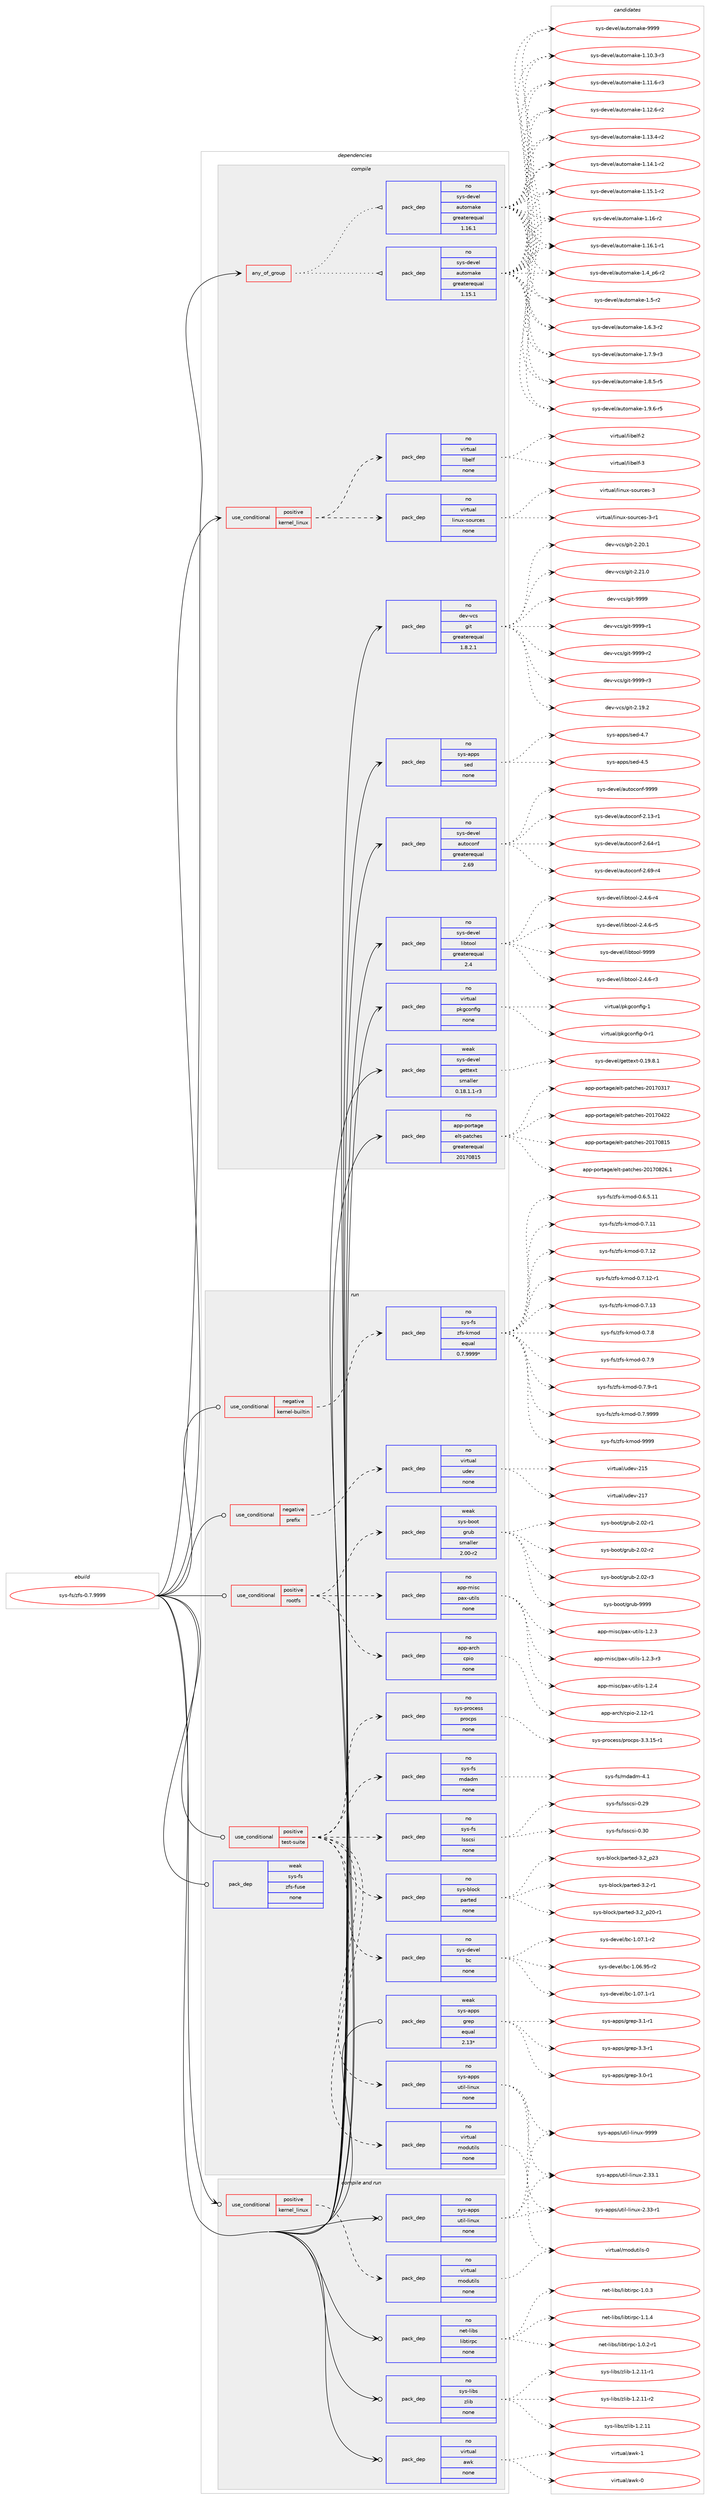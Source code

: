 digraph prolog {

# *************
# Graph options
# *************

newrank=true;
concentrate=true;
compound=true;
graph [rankdir=LR,fontname=Helvetica,fontsize=10,ranksep=1.5];#, ranksep=2.5, nodesep=0.2];
edge  [arrowhead=vee];
node  [fontname=Helvetica,fontsize=10];

# **********
# The ebuild
# **********

subgraph cluster_leftcol {
color=gray;
rank=same;
label=<<i>ebuild</i>>;
id [label="sys-fs/zfs-0.7.9999", color=red, width=4, href="../sys-fs/zfs-0.7.9999.svg"];
}

# ****************
# The dependencies
# ****************

subgraph cluster_midcol {
color=gray;
label=<<i>dependencies</i>>;
subgraph cluster_compile {
fillcolor="#eeeeee";
style=filled;
label=<<i>compile</i>>;
subgraph any27550 {
dependency1733739 [label=<<TABLE BORDER="0" CELLBORDER="1" CELLSPACING="0" CELLPADDING="4"><TR><TD CELLPADDING="10">any_of_group</TD></TR></TABLE>>, shape=none, color=red];subgraph pack1244291 {
dependency1733740 [label=<<TABLE BORDER="0" CELLBORDER="1" CELLSPACING="0" CELLPADDING="4" WIDTH="220"><TR><TD ROWSPAN="6" CELLPADDING="30">pack_dep</TD></TR><TR><TD WIDTH="110">no</TD></TR><TR><TD>sys-devel</TD></TR><TR><TD>automake</TD></TR><TR><TD>greaterequal</TD></TR><TR><TD>1.16.1</TD></TR></TABLE>>, shape=none, color=blue];
}
dependency1733739:e -> dependency1733740:w [weight=20,style="dotted",arrowhead="oinv"];
subgraph pack1244292 {
dependency1733741 [label=<<TABLE BORDER="0" CELLBORDER="1" CELLSPACING="0" CELLPADDING="4" WIDTH="220"><TR><TD ROWSPAN="6" CELLPADDING="30">pack_dep</TD></TR><TR><TD WIDTH="110">no</TD></TR><TR><TD>sys-devel</TD></TR><TR><TD>automake</TD></TR><TR><TD>greaterequal</TD></TR><TR><TD>1.15.1</TD></TR></TABLE>>, shape=none, color=blue];
}
dependency1733739:e -> dependency1733741:w [weight=20,style="dotted",arrowhead="oinv"];
}
id:e -> dependency1733739:w [weight=20,style="solid",arrowhead="vee"];
subgraph cond460980 {
dependency1733742 [label=<<TABLE BORDER="0" CELLBORDER="1" CELLSPACING="0" CELLPADDING="4"><TR><TD ROWSPAN="3" CELLPADDING="10">use_conditional</TD></TR><TR><TD>positive</TD></TR><TR><TD>kernel_linux</TD></TR></TABLE>>, shape=none, color=red];
subgraph pack1244293 {
dependency1733743 [label=<<TABLE BORDER="0" CELLBORDER="1" CELLSPACING="0" CELLPADDING="4" WIDTH="220"><TR><TD ROWSPAN="6" CELLPADDING="30">pack_dep</TD></TR><TR><TD WIDTH="110">no</TD></TR><TR><TD>virtual</TD></TR><TR><TD>linux-sources</TD></TR><TR><TD>none</TD></TR><TR><TD></TD></TR></TABLE>>, shape=none, color=blue];
}
dependency1733742:e -> dependency1733743:w [weight=20,style="dashed",arrowhead="vee"];
subgraph pack1244294 {
dependency1733744 [label=<<TABLE BORDER="0" CELLBORDER="1" CELLSPACING="0" CELLPADDING="4" WIDTH="220"><TR><TD ROWSPAN="6" CELLPADDING="30">pack_dep</TD></TR><TR><TD WIDTH="110">no</TD></TR><TR><TD>virtual</TD></TR><TR><TD>libelf</TD></TR><TR><TD>none</TD></TR><TR><TD></TD></TR></TABLE>>, shape=none, color=blue];
}
dependency1733742:e -> dependency1733744:w [weight=20,style="dashed",arrowhead="vee"];
}
id:e -> dependency1733742:w [weight=20,style="solid",arrowhead="vee"];
subgraph pack1244295 {
dependency1733745 [label=<<TABLE BORDER="0" CELLBORDER="1" CELLSPACING="0" CELLPADDING="4" WIDTH="220"><TR><TD ROWSPAN="6" CELLPADDING="30">pack_dep</TD></TR><TR><TD WIDTH="110">no</TD></TR><TR><TD>app-portage</TD></TR><TR><TD>elt-patches</TD></TR><TR><TD>greaterequal</TD></TR><TR><TD>20170815</TD></TR></TABLE>>, shape=none, color=blue];
}
id:e -> dependency1733745:w [weight=20,style="solid",arrowhead="vee"];
subgraph pack1244296 {
dependency1733746 [label=<<TABLE BORDER="0" CELLBORDER="1" CELLSPACING="0" CELLPADDING="4" WIDTH="220"><TR><TD ROWSPAN="6" CELLPADDING="30">pack_dep</TD></TR><TR><TD WIDTH="110">no</TD></TR><TR><TD>dev-vcs</TD></TR><TR><TD>git</TD></TR><TR><TD>greaterequal</TD></TR><TR><TD>1.8.2.1</TD></TR></TABLE>>, shape=none, color=blue];
}
id:e -> dependency1733746:w [weight=20,style="solid",arrowhead="vee"];
subgraph pack1244297 {
dependency1733747 [label=<<TABLE BORDER="0" CELLBORDER="1" CELLSPACING="0" CELLPADDING="4" WIDTH="220"><TR><TD ROWSPAN="6" CELLPADDING="30">pack_dep</TD></TR><TR><TD WIDTH="110">no</TD></TR><TR><TD>sys-apps</TD></TR><TR><TD>sed</TD></TR><TR><TD>none</TD></TR><TR><TD></TD></TR></TABLE>>, shape=none, color=blue];
}
id:e -> dependency1733747:w [weight=20,style="solid",arrowhead="vee"];
subgraph pack1244298 {
dependency1733748 [label=<<TABLE BORDER="0" CELLBORDER="1" CELLSPACING="0" CELLPADDING="4" WIDTH="220"><TR><TD ROWSPAN="6" CELLPADDING="30">pack_dep</TD></TR><TR><TD WIDTH="110">no</TD></TR><TR><TD>sys-devel</TD></TR><TR><TD>autoconf</TD></TR><TR><TD>greaterequal</TD></TR><TR><TD>2.69</TD></TR></TABLE>>, shape=none, color=blue];
}
id:e -> dependency1733748:w [weight=20,style="solid",arrowhead="vee"];
subgraph pack1244299 {
dependency1733749 [label=<<TABLE BORDER="0" CELLBORDER="1" CELLSPACING="0" CELLPADDING="4" WIDTH="220"><TR><TD ROWSPAN="6" CELLPADDING="30">pack_dep</TD></TR><TR><TD WIDTH="110">no</TD></TR><TR><TD>sys-devel</TD></TR><TR><TD>libtool</TD></TR><TR><TD>greaterequal</TD></TR><TR><TD>2.4</TD></TR></TABLE>>, shape=none, color=blue];
}
id:e -> dependency1733749:w [weight=20,style="solid",arrowhead="vee"];
subgraph pack1244300 {
dependency1733750 [label=<<TABLE BORDER="0" CELLBORDER="1" CELLSPACING="0" CELLPADDING="4" WIDTH="220"><TR><TD ROWSPAN="6" CELLPADDING="30">pack_dep</TD></TR><TR><TD WIDTH="110">no</TD></TR><TR><TD>virtual</TD></TR><TR><TD>pkgconfig</TD></TR><TR><TD>none</TD></TR><TR><TD></TD></TR></TABLE>>, shape=none, color=blue];
}
id:e -> dependency1733750:w [weight=20,style="solid",arrowhead="vee"];
subgraph pack1244301 {
dependency1733751 [label=<<TABLE BORDER="0" CELLBORDER="1" CELLSPACING="0" CELLPADDING="4" WIDTH="220"><TR><TD ROWSPAN="6" CELLPADDING="30">pack_dep</TD></TR><TR><TD WIDTH="110">weak</TD></TR><TR><TD>sys-devel</TD></TR><TR><TD>gettext</TD></TR><TR><TD>smaller</TD></TR><TR><TD>0.18.1.1-r3</TD></TR></TABLE>>, shape=none, color=blue];
}
id:e -> dependency1733751:w [weight=20,style="solid",arrowhead="vee"];
}
subgraph cluster_compileandrun {
fillcolor="#eeeeee";
style=filled;
label=<<i>compile and run</i>>;
subgraph cond460981 {
dependency1733752 [label=<<TABLE BORDER="0" CELLBORDER="1" CELLSPACING="0" CELLPADDING="4"><TR><TD ROWSPAN="3" CELLPADDING="10">use_conditional</TD></TR><TR><TD>positive</TD></TR><TR><TD>kernel_linux</TD></TR></TABLE>>, shape=none, color=red];
subgraph pack1244302 {
dependency1733753 [label=<<TABLE BORDER="0" CELLBORDER="1" CELLSPACING="0" CELLPADDING="4" WIDTH="220"><TR><TD ROWSPAN="6" CELLPADDING="30">pack_dep</TD></TR><TR><TD WIDTH="110">no</TD></TR><TR><TD>virtual</TD></TR><TR><TD>modutils</TD></TR><TR><TD>none</TD></TR><TR><TD></TD></TR></TABLE>>, shape=none, color=blue];
}
dependency1733752:e -> dependency1733753:w [weight=20,style="dashed",arrowhead="vee"];
}
id:e -> dependency1733752:w [weight=20,style="solid",arrowhead="odotvee"];
subgraph pack1244303 {
dependency1733754 [label=<<TABLE BORDER="0" CELLBORDER="1" CELLSPACING="0" CELLPADDING="4" WIDTH="220"><TR><TD ROWSPAN="6" CELLPADDING="30">pack_dep</TD></TR><TR><TD WIDTH="110">no</TD></TR><TR><TD>net-libs</TD></TR><TR><TD>libtirpc</TD></TR><TR><TD>none</TD></TR><TR><TD></TD></TR></TABLE>>, shape=none, color=blue];
}
id:e -> dependency1733754:w [weight=20,style="solid",arrowhead="odotvee"];
subgraph pack1244304 {
dependency1733755 [label=<<TABLE BORDER="0" CELLBORDER="1" CELLSPACING="0" CELLPADDING="4" WIDTH="220"><TR><TD ROWSPAN="6" CELLPADDING="30">pack_dep</TD></TR><TR><TD WIDTH="110">no</TD></TR><TR><TD>sys-apps</TD></TR><TR><TD>util-linux</TD></TR><TR><TD>none</TD></TR><TR><TD></TD></TR></TABLE>>, shape=none, color=blue];
}
id:e -> dependency1733755:w [weight=20,style="solid",arrowhead="odotvee"];
subgraph pack1244305 {
dependency1733756 [label=<<TABLE BORDER="0" CELLBORDER="1" CELLSPACING="0" CELLPADDING="4" WIDTH="220"><TR><TD ROWSPAN="6" CELLPADDING="30">pack_dep</TD></TR><TR><TD WIDTH="110">no</TD></TR><TR><TD>sys-libs</TD></TR><TR><TD>zlib</TD></TR><TR><TD>none</TD></TR><TR><TD></TD></TR></TABLE>>, shape=none, color=blue];
}
id:e -> dependency1733756:w [weight=20,style="solid",arrowhead="odotvee"];
subgraph pack1244306 {
dependency1733757 [label=<<TABLE BORDER="0" CELLBORDER="1" CELLSPACING="0" CELLPADDING="4" WIDTH="220"><TR><TD ROWSPAN="6" CELLPADDING="30">pack_dep</TD></TR><TR><TD WIDTH="110">no</TD></TR><TR><TD>virtual</TD></TR><TR><TD>awk</TD></TR><TR><TD>none</TD></TR><TR><TD></TD></TR></TABLE>>, shape=none, color=blue];
}
id:e -> dependency1733757:w [weight=20,style="solid",arrowhead="odotvee"];
}
subgraph cluster_run {
fillcolor="#eeeeee";
style=filled;
label=<<i>run</i>>;
subgraph cond460982 {
dependency1733758 [label=<<TABLE BORDER="0" CELLBORDER="1" CELLSPACING="0" CELLPADDING="4"><TR><TD ROWSPAN="3" CELLPADDING="10">use_conditional</TD></TR><TR><TD>negative</TD></TR><TR><TD>kernel-builtin</TD></TR></TABLE>>, shape=none, color=red];
subgraph pack1244307 {
dependency1733759 [label=<<TABLE BORDER="0" CELLBORDER="1" CELLSPACING="0" CELLPADDING="4" WIDTH="220"><TR><TD ROWSPAN="6" CELLPADDING="30">pack_dep</TD></TR><TR><TD WIDTH="110">no</TD></TR><TR><TD>sys-fs</TD></TR><TR><TD>zfs-kmod</TD></TR><TR><TD>equal</TD></TR><TR><TD>0.7.9999*</TD></TR></TABLE>>, shape=none, color=blue];
}
dependency1733758:e -> dependency1733759:w [weight=20,style="dashed",arrowhead="vee"];
}
id:e -> dependency1733758:w [weight=20,style="solid",arrowhead="odot"];
subgraph cond460983 {
dependency1733760 [label=<<TABLE BORDER="0" CELLBORDER="1" CELLSPACING="0" CELLPADDING="4"><TR><TD ROWSPAN="3" CELLPADDING="10">use_conditional</TD></TR><TR><TD>negative</TD></TR><TR><TD>prefix</TD></TR></TABLE>>, shape=none, color=red];
subgraph pack1244308 {
dependency1733761 [label=<<TABLE BORDER="0" CELLBORDER="1" CELLSPACING="0" CELLPADDING="4" WIDTH="220"><TR><TD ROWSPAN="6" CELLPADDING="30">pack_dep</TD></TR><TR><TD WIDTH="110">no</TD></TR><TR><TD>virtual</TD></TR><TR><TD>udev</TD></TR><TR><TD>none</TD></TR><TR><TD></TD></TR></TABLE>>, shape=none, color=blue];
}
dependency1733760:e -> dependency1733761:w [weight=20,style="dashed",arrowhead="vee"];
}
id:e -> dependency1733760:w [weight=20,style="solid",arrowhead="odot"];
subgraph cond460984 {
dependency1733762 [label=<<TABLE BORDER="0" CELLBORDER="1" CELLSPACING="0" CELLPADDING="4"><TR><TD ROWSPAN="3" CELLPADDING="10">use_conditional</TD></TR><TR><TD>positive</TD></TR><TR><TD>rootfs</TD></TR></TABLE>>, shape=none, color=red];
subgraph pack1244309 {
dependency1733763 [label=<<TABLE BORDER="0" CELLBORDER="1" CELLSPACING="0" CELLPADDING="4" WIDTH="220"><TR><TD ROWSPAN="6" CELLPADDING="30">pack_dep</TD></TR><TR><TD WIDTH="110">no</TD></TR><TR><TD>app-arch</TD></TR><TR><TD>cpio</TD></TR><TR><TD>none</TD></TR><TR><TD></TD></TR></TABLE>>, shape=none, color=blue];
}
dependency1733762:e -> dependency1733763:w [weight=20,style="dashed",arrowhead="vee"];
subgraph pack1244310 {
dependency1733764 [label=<<TABLE BORDER="0" CELLBORDER="1" CELLSPACING="0" CELLPADDING="4" WIDTH="220"><TR><TD ROWSPAN="6" CELLPADDING="30">pack_dep</TD></TR><TR><TD WIDTH="110">no</TD></TR><TR><TD>app-misc</TD></TR><TR><TD>pax-utils</TD></TR><TR><TD>none</TD></TR><TR><TD></TD></TR></TABLE>>, shape=none, color=blue];
}
dependency1733762:e -> dependency1733764:w [weight=20,style="dashed",arrowhead="vee"];
subgraph pack1244311 {
dependency1733765 [label=<<TABLE BORDER="0" CELLBORDER="1" CELLSPACING="0" CELLPADDING="4" WIDTH="220"><TR><TD ROWSPAN="6" CELLPADDING="30">pack_dep</TD></TR><TR><TD WIDTH="110">weak</TD></TR><TR><TD>sys-boot</TD></TR><TR><TD>grub</TD></TR><TR><TD>smaller</TD></TR><TR><TD>2.00-r2</TD></TR></TABLE>>, shape=none, color=blue];
}
dependency1733762:e -> dependency1733765:w [weight=20,style="dashed",arrowhead="vee"];
}
id:e -> dependency1733762:w [weight=20,style="solid",arrowhead="odot"];
subgraph cond460985 {
dependency1733766 [label=<<TABLE BORDER="0" CELLBORDER="1" CELLSPACING="0" CELLPADDING="4"><TR><TD ROWSPAN="3" CELLPADDING="10">use_conditional</TD></TR><TR><TD>positive</TD></TR><TR><TD>test-suite</TD></TR></TABLE>>, shape=none, color=red];
subgraph pack1244312 {
dependency1733767 [label=<<TABLE BORDER="0" CELLBORDER="1" CELLSPACING="0" CELLPADDING="4" WIDTH="220"><TR><TD ROWSPAN="6" CELLPADDING="30">pack_dep</TD></TR><TR><TD WIDTH="110">no</TD></TR><TR><TD>sys-apps</TD></TR><TR><TD>util-linux</TD></TR><TR><TD>none</TD></TR><TR><TD></TD></TR></TABLE>>, shape=none, color=blue];
}
dependency1733766:e -> dependency1733767:w [weight=20,style="dashed",arrowhead="vee"];
subgraph pack1244313 {
dependency1733768 [label=<<TABLE BORDER="0" CELLBORDER="1" CELLSPACING="0" CELLPADDING="4" WIDTH="220"><TR><TD ROWSPAN="6" CELLPADDING="30">pack_dep</TD></TR><TR><TD WIDTH="110">no</TD></TR><TR><TD>sys-devel</TD></TR><TR><TD>bc</TD></TR><TR><TD>none</TD></TR><TR><TD></TD></TR></TABLE>>, shape=none, color=blue];
}
dependency1733766:e -> dependency1733768:w [weight=20,style="dashed",arrowhead="vee"];
subgraph pack1244314 {
dependency1733769 [label=<<TABLE BORDER="0" CELLBORDER="1" CELLSPACING="0" CELLPADDING="4" WIDTH="220"><TR><TD ROWSPAN="6" CELLPADDING="30">pack_dep</TD></TR><TR><TD WIDTH="110">no</TD></TR><TR><TD>sys-block</TD></TR><TR><TD>parted</TD></TR><TR><TD>none</TD></TR><TR><TD></TD></TR></TABLE>>, shape=none, color=blue];
}
dependency1733766:e -> dependency1733769:w [weight=20,style="dashed",arrowhead="vee"];
subgraph pack1244315 {
dependency1733770 [label=<<TABLE BORDER="0" CELLBORDER="1" CELLSPACING="0" CELLPADDING="4" WIDTH="220"><TR><TD ROWSPAN="6" CELLPADDING="30">pack_dep</TD></TR><TR><TD WIDTH="110">no</TD></TR><TR><TD>sys-fs</TD></TR><TR><TD>lsscsi</TD></TR><TR><TD>none</TD></TR><TR><TD></TD></TR></TABLE>>, shape=none, color=blue];
}
dependency1733766:e -> dependency1733770:w [weight=20,style="dashed",arrowhead="vee"];
subgraph pack1244316 {
dependency1733771 [label=<<TABLE BORDER="0" CELLBORDER="1" CELLSPACING="0" CELLPADDING="4" WIDTH="220"><TR><TD ROWSPAN="6" CELLPADDING="30">pack_dep</TD></TR><TR><TD WIDTH="110">no</TD></TR><TR><TD>sys-fs</TD></TR><TR><TD>mdadm</TD></TR><TR><TD>none</TD></TR><TR><TD></TD></TR></TABLE>>, shape=none, color=blue];
}
dependency1733766:e -> dependency1733771:w [weight=20,style="dashed",arrowhead="vee"];
subgraph pack1244317 {
dependency1733772 [label=<<TABLE BORDER="0" CELLBORDER="1" CELLSPACING="0" CELLPADDING="4" WIDTH="220"><TR><TD ROWSPAN="6" CELLPADDING="30">pack_dep</TD></TR><TR><TD WIDTH="110">no</TD></TR><TR><TD>sys-process</TD></TR><TR><TD>procps</TD></TR><TR><TD>none</TD></TR><TR><TD></TD></TR></TABLE>>, shape=none, color=blue];
}
dependency1733766:e -> dependency1733772:w [weight=20,style="dashed",arrowhead="vee"];
subgraph pack1244318 {
dependency1733773 [label=<<TABLE BORDER="0" CELLBORDER="1" CELLSPACING="0" CELLPADDING="4" WIDTH="220"><TR><TD ROWSPAN="6" CELLPADDING="30">pack_dep</TD></TR><TR><TD WIDTH="110">no</TD></TR><TR><TD>virtual</TD></TR><TR><TD>modutils</TD></TR><TR><TD>none</TD></TR><TR><TD></TD></TR></TABLE>>, shape=none, color=blue];
}
dependency1733766:e -> dependency1733773:w [weight=20,style="dashed",arrowhead="vee"];
}
id:e -> dependency1733766:w [weight=20,style="solid",arrowhead="odot"];
subgraph pack1244319 {
dependency1733774 [label=<<TABLE BORDER="0" CELLBORDER="1" CELLSPACING="0" CELLPADDING="4" WIDTH="220"><TR><TD ROWSPAN="6" CELLPADDING="30">pack_dep</TD></TR><TR><TD WIDTH="110">weak</TD></TR><TR><TD>sys-apps</TD></TR><TR><TD>grep</TD></TR><TR><TD>equal</TD></TR><TR><TD>2.13*</TD></TR></TABLE>>, shape=none, color=blue];
}
id:e -> dependency1733774:w [weight=20,style="solid",arrowhead="odot"];
subgraph pack1244320 {
dependency1733775 [label=<<TABLE BORDER="0" CELLBORDER="1" CELLSPACING="0" CELLPADDING="4" WIDTH="220"><TR><TD ROWSPAN="6" CELLPADDING="30">pack_dep</TD></TR><TR><TD WIDTH="110">weak</TD></TR><TR><TD>sys-fs</TD></TR><TR><TD>zfs-fuse</TD></TR><TR><TD>none</TD></TR><TR><TD></TD></TR></TABLE>>, shape=none, color=blue];
}
id:e -> dependency1733775:w [weight=20,style="solid",arrowhead="odot"];
}
}

# **************
# The candidates
# **************

subgraph cluster_choices {
rank=same;
color=gray;
label=<<i>candidates</i>>;

subgraph choice1244291 {
color=black;
nodesep=1;
choice11512111545100101118101108479711711611110997107101454946494846514511451 [label="sys-devel/automake-1.10.3-r3", color=red, width=4,href="../sys-devel/automake-1.10.3-r3.svg"];
choice11512111545100101118101108479711711611110997107101454946494946544511451 [label="sys-devel/automake-1.11.6-r3", color=red, width=4,href="../sys-devel/automake-1.11.6-r3.svg"];
choice11512111545100101118101108479711711611110997107101454946495046544511450 [label="sys-devel/automake-1.12.6-r2", color=red, width=4,href="../sys-devel/automake-1.12.6-r2.svg"];
choice11512111545100101118101108479711711611110997107101454946495146524511450 [label="sys-devel/automake-1.13.4-r2", color=red, width=4,href="../sys-devel/automake-1.13.4-r2.svg"];
choice11512111545100101118101108479711711611110997107101454946495246494511450 [label="sys-devel/automake-1.14.1-r2", color=red, width=4,href="../sys-devel/automake-1.14.1-r2.svg"];
choice11512111545100101118101108479711711611110997107101454946495346494511450 [label="sys-devel/automake-1.15.1-r2", color=red, width=4,href="../sys-devel/automake-1.15.1-r2.svg"];
choice1151211154510010111810110847971171161111099710710145494649544511450 [label="sys-devel/automake-1.16-r2", color=red, width=4,href="../sys-devel/automake-1.16-r2.svg"];
choice11512111545100101118101108479711711611110997107101454946495446494511449 [label="sys-devel/automake-1.16.1-r1", color=red, width=4,href="../sys-devel/automake-1.16.1-r1.svg"];
choice115121115451001011181011084797117116111109971071014549465295112544511450 [label="sys-devel/automake-1.4_p6-r2", color=red, width=4,href="../sys-devel/automake-1.4_p6-r2.svg"];
choice11512111545100101118101108479711711611110997107101454946534511450 [label="sys-devel/automake-1.5-r2", color=red, width=4,href="../sys-devel/automake-1.5-r2.svg"];
choice115121115451001011181011084797117116111109971071014549465446514511450 [label="sys-devel/automake-1.6.3-r2", color=red, width=4,href="../sys-devel/automake-1.6.3-r2.svg"];
choice115121115451001011181011084797117116111109971071014549465546574511451 [label="sys-devel/automake-1.7.9-r3", color=red, width=4,href="../sys-devel/automake-1.7.9-r3.svg"];
choice115121115451001011181011084797117116111109971071014549465646534511453 [label="sys-devel/automake-1.8.5-r5", color=red, width=4,href="../sys-devel/automake-1.8.5-r5.svg"];
choice115121115451001011181011084797117116111109971071014549465746544511453 [label="sys-devel/automake-1.9.6-r5", color=red, width=4,href="../sys-devel/automake-1.9.6-r5.svg"];
choice115121115451001011181011084797117116111109971071014557575757 [label="sys-devel/automake-9999", color=red, width=4,href="../sys-devel/automake-9999.svg"];
dependency1733740:e -> choice11512111545100101118101108479711711611110997107101454946494846514511451:w [style=dotted,weight="100"];
dependency1733740:e -> choice11512111545100101118101108479711711611110997107101454946494946544511451:w [style=dotted,weight="100"];
dependency1733740:e -> choice11512111545100101118101108479711711611110997107101454946495046544511450:w [style=dotted,weight="100"];
dependency1733740:e -> choice11512111545100101118101108479711711611110997107101454946495146524511450:w [style=dotted,weight="100"];
dependency1733740:e -> choice11512111545100101118101108479711711611110997107101454946495246494511450:w [style=dotted,weight="100"];
dependency1733740:e -> choice11512111545100101118101108479711711611110997107101454946495346494511450:w [style=dotted,weight="100"];
dependency1733740:e -> choice1151211154510010111810110847971171161111099710710145494649544511450:w [style=dotted,weight="100"];
dependency1733740:e -> choice11512111545100101118101108479711711611110997107101454946495446494511449:w [style=dotted,weight="100"];
dependency1733740:e -> choice115121115451001011181011084797117116111109971071014549465295112544511450:w [style=dotted,weight="100"];
dependency1733740:e -> choice11512111545100101118101108479711711611110997107101454946534511450:w [style=dotted,weight="100"];
dependency1733740:e -> choice115121115451001011181011084797117116111109971071014549465446514511450:w [style=dotted,weight="100"];
dependency1733740:e -> choice115121115451001011181011084797117116111109971071014549465546574511451:w [style=dotted,weight="100"];
dependency1733740:e -> choice115121115451001011181011084797117116111109971071014549465646534511453:w [style=dotted,weight="100"];
dependency1733740:e -> choice115121115451001011181011084797117116111109971071014549465746544511453:w [style=dotted,weight="100"];
dependency1733740:e -> choice115121115451001011181011084797117116111109971071014557575757:w [style=dotted,weight="100"];
}
subgraph choice1244292 {
color=black;
nodesep=1;
choice11512111545100101118101108479711711611110997107101454946494846514511451 [label="sys-devel/automake-1.10.3-r3", color=red, width=4,href="../sys-devel/automake-1.10.3-r3.svg"];
choice11512111545100101118101108479711711611110997107101454946494946544511451 [label="sys-devel/automake-1.11.6-r3", color=red, width=4,href="../sys-devel/automake-1.11.6-r3.svg"];
choice11512111545100101118101108479711711611110997107101454946495046544511450 [label="sys-devel/automake-1.12.6-r2", color=red, width=4,href="../sys-devel/automake-1.12.6-r2.svg"];
choice11512111545100101118101108479711711611110997107101454946495146524511450 [label="sys-devel/automake-1.13.4-r2", color=red, width=4,href="../sys-devel/automake-1.13.4-r2.svg"];
choice11512111545100101118101108479711711611110997107101454946495246494511450 [label="sys-devel/automake-1.14.1-r2", color=red, width=4,href="../sys-devel/automake-1.14.1-r2.svg"];
choice11512111545100101118101108479711711611110997107101454946495346494511450 [label="sys-devel/automake-1.15.1-r2", color=red, width=4,href="../sys-devel/automake-1.15.1-r2.svg"];
choice1151211154510010111810110847971171161111099710710145494649544511450 [label="sys-devel/automake-1.16-r2", color=red, width=4,href="../sys-devel/automake-1.16-r2.svg"];
choice11512111545100101118101108479711711611110997107101454946495446494511449 [label="sys-devel/automake-1.16.1-r1", color=red, width=4,href="../sys-devel/automake-1.16.1-r1.svg"];
choice115121115451001011181011084797117116111109971071014549465295112544511450 [label="sys-devel/automake-1.4_p6-r2", color=red, width=4,href="../sys-devel/automake-1.4_p6-r2.svg"];
choice11512111545100101118101108479711711611110997107101454946534511450 [label="sys-devel/automake-1.5-r2", color=red, width=4,href="../sys-devel/automake-1.5-r2.svg"];
choice115121115451001011181011084797117116111109971071014549465446514511450 [label="sys-devel/automake-1.6.3-r2", color=red, width=4,href="../sys-devel/automake-1.6.3-r2.svg"];
choice115121115451001011181011084797117116111109971071014549465546574511451 [label="sys-devel/automake-1.7.9-r3", color=red, width=4,href="../sys-devel/automake-1.7.9-r3.svg"];
choice115121115451001011181011084797117116111109971071014549465646534511453 [label="sys-devel/automake-1.8.5-r5", color=red, width=4,href="../sys-devel/automake-1.8.5-r5.svg"];
choice115121115451001011181011084797117116111109971071014549465746544511453 [label="sys-devel/automake-1.9.6-r5", color=red, width=4,href="../sys-devel/automake-1.9.6-r5.svg"];
choice115121115451001011181011084797117116111109971071014557575757 [label="sys-devel/automake-9999", color=red, width=4,href="../sys-devel/automake-9999.svg"];
dependency1733741:e -> choice11512111545100101118101108479711711611110997107101454946494846514511451:w [style=dotted,weight="100"];
dependency1733741:e -> choice11512111545100101118101108479711711611110997107101454946494946544511451:w [style=dotted,weight="100"];
dependency1733741:e -> choice11512111545100101118101108479711711611110997107101454946495046544511450:w [style=dotted,weight="100"];
dependency1733741:e -> choice11512111545100101118101108479711711611110997107101454946495146524511450:w [style=dotted,weight="100"];
dependency1733741:e -> choice11512111545100101118101108479711711611110997107101454946495246494511450:w [style=dotted,weight="100"];
dependency1733741:e -> choice11512111545100101118101108479711711611110997107101454946495346494511450:w [style=dotted,weight="100"];
dependency1733741:e -> choice1151211154510010111810110847971171161111099710710145494649544511450:w [style=dotted,weight="100"];
dependency1733741:e -> choice11512111545100101118101108479711711611110997107101454946495446494511449:w [style=dotted,weight="100"];
dependency1733741:e -> choice115121115451001011181011084797117116111109971071014549465295112544511450:w [style=dotted,weight="100"];
dependency1733741:e -> choice11512111545100101118101108479711711611110997107101454946534511450:w [style=dotted,weight="100"];
dependency1733741:e -> choice115121115451001011181011084797117116111109971071014549465446514511450:w [style=dotted,weight="100"];
dependency1733741:e -> choice115121115451001011181011084797117116111109971071014549465546574511451:w [style=dotted,weight="100"];
dependency1733741:e -> choice115121115451001011181011084797117116111109971071014549465646534511453:w [style=dotted,weight="100"];
dependency1733741:e -> choice115121115451001011181011084797117116111109971071014549465746544511453:w [style=dotted,weight="100"];
dependency1733741:e -> choice115121115451001011181011084797117116111109971071014557575757:w [style=dotted,weight="100"];
}
subgraph choice1244293 {
color=black;
nodesep=1;
choice118105114116117971084710810511011712045115111117114991011154551 [label="virtual/linux-sources-3", color=red, width=4,href="../virtual/linux-sources-3.svg"];
choice1181051141161179710847108105110117120451151111171149910111545514511449 [label="virtual/linux-sources-3-r1", color=red, width=4,href="../virtual/linux-sources-3-r1.svg"];
dependency1733743:e -> choice118105114116117971084710810511011712045115111117114991011154551:w [style=dotted,weight="100"];
dependency1733743:e -> choice1181051141161179710847108105110117120451151111171149910111545514511449:w [style=dotted,weight="100"];
}
subgraph choice1244294 {
color=black;
nodesep=1;
choice1181051141161179710847108105981011081024550 [label="virtual/libelf-2", color=red, width=4,href="../virtual/libelf-2.svg"];
choice1181051141161179710847108105981011081024551 [label="virtual/libelf-3", color=red, width=4,href="../virtual/libelf-3.svg"];
dependency1733744:e -> choice1181051141161179710847108105981011081024550:w [style=dotted,weight="100"];
dependency1733744:e -> choice1181051141161179710847108105981011081024551:w [style=dotted,weight="100"];
}
subgraph choice1244295 {
color=black;
nodesep=1;
choice97112112451121111141169710310147101108116451129711699104101115455048495548514955 [label="app-portage/elt-patches-20170317", color=red, width=4,href="../app-portage/elt-patches-20170317.svg"];
choice97112112451121111141169710310147101108116451129711699104101115455048495548525050 [label="app-portage/elt-patches-20170422", color=red, width=4,href="../app-portage/elt-patches-20170422.svg"];
choice97112112451121111141169710310147101108116451129711699104101115455048495548564953 [label="app-portage/elt-patches-20170815", color=red, width=4,href="../app-portage/elt-patches-20170815.svg"];
choice971121124511211111411697103101471011081164511297116991041011154550484955485650544649 [label="app-portage/elt-patches-20170826.1", color=red, width=4,href="../app-portage/elt-patches-20170826.1.svg"];
dependency1733745:e -> choice97112112451121111141169710310147101108116451129711699104101115455048495548514955:w [style=dotted,weight="100"];
dependency1733745:e -> choice97112112451121111141169710310147101108116451129711699104101115455048495548525050:w [style=dotted,weight="100"];
dependency1733745:e -> choice97112112451121111141169710310147101108116451129711699104101115455048495548564953:w [style=dotted,weight="100"];
dependency1733745:e -> choice971121124511211111411697103101471011081164511297116991041011154550484955485650544649:w [style=dotted,weight="100"];
}
subgraph choice1244296 {
color=black;
nodesep=1;
choice10010111845118991154710310511645504649574650 [label="dev-vcs/git-2.19.2", color=red, width=4,href="../dev-vcs/git-2.19.2.svg"];
choice10010111845118991154710310511645504650484649 [label="dev-vcs/git-2.20.1", color=red, width=4,href="../dev-vcs/git-2.20.1.svg"];
choice10010111845118991154710310511645504650494648 [label="dev-vcs/git-2.21.0", color=red, width=4,href="../dev-vcs/git-2.21.0.svg"];
choice1001011184511899115471031051164557575757 [label="dev-vcs/git-9999", color=red, width=4,href="../dev-vcs/git-9999.svg"];
choice10010111845118991154710310511645575757574511449 [label="dev-vcs/git-9999-r1", color=red, width=4,href="../dev-vcs/git-9999-r1.svg"];
choice10010111845118991154710310511645575757574511450 [label="dev-vcs/git-9999-r2", color=red, width=4,href="../dev-vcs/git-9999-r2.svg"];
choice10010111845118991154710310511645575757574511451 [label="dev-vcs/git-9999-r3", color=red, width=4,href="../dev-vcs/git-9999-r3.svg"];
dependency1733746:e -> choice10010111845118991154710310511645504649574650:w [style=dotted,weight="100"];
dependency1733746:e -> choice10010111845118991154710310511645504650484649:w [style=dotted,weight="100"];
dependency1733746:e -> choice10010111845118991154710310511645504650494648:w [style=dotted,weight="100"];
dependency1733746:e -> choice1001011184511899115471031051164557575757:w [style=dotted,weight="100"];
dependency1733746:e -> choice10010111845118991154710310511645575757574511449:w [style=dotted,weight="100"];
dependency1733746:e -> choice10010111845118991154710310511645575757574511450:w [style=dotted,weight="100"];
dependency1733746:e -> choice10010111845118991154710310511645575757574511451:w [style=dotted,weight="100"];
}
subgraph choice1244297 {
color=black;
nodesep=1;
choice11512111545971121121154711510110045524653 [label="sys-apps/sed-4.5", color=red, width=4,href="../sys-apps/sed-4.5.svg"];
choice11512111545971121121154711510110045524655 [label="sys-apps/sed-4.7", color=red, width=4,href="../sys-apps/sed-4.7.svg"];
dependency1733747:e -> choice11512111545971121121154711510110045524653:w [style=dotted,weight="100"];
dependency1733747:e -> choice11512111545971121121154711510110045524655:w [style=dotted,weight="100"];
}
subgraph choice1244298 {
color=black;
nodesep=1;
choice1151211154510010111810110847971171161119911111010245504649514511449 [label="sys-devel/autoconf-2.13-r1", color=red, width=4,href="../sys-devel/autoconf-2.13-r1.svg"];
choice1151211154510010111810110847971171161119911111010245504654524511449 [label="sys-devel/autoconf-2.64-r1", color=red, width=4,href="../sys-devel/autoconf-2.64-r1.svg"];
choice1151211154510010111810110847971171161119911111010245504654574511452 [label="sys-devel/autoconf-2.69-r4", color=red, width=4,href="../sys-devel/autoconf-2.69-r4.svg"];
choice115121115451001011181011084797117116111991111101024557575757 [label="sys-devel/autoconf-9999", color=red, width=4,href="../sys-devel/autoconf-9999.svg"];
dependency1733748:e -> choice1151211154510010111810110847971171161119911111010245504649514511449:w [style=dotted,weight="100"];
dependency1733748:e -> choice1151211154510010111810110847971171161119911111010245504654524511449:w [style=dotted,weight="100"];
dependency1733748:e -> choice1151211154510010111810110847971171161119911111010245504654574511452:w [style=dotted,weight="100"];
dependency1733748:e -> choice115121115451001011181011084797117116111991111101024557575757:w [style=dotted,weight="100"];
}
subgraph choice1244299 {
color=black;
nodesep=1;
choice1151211154510010111810110847108105981161111111084550465246544511451 [label="sys-devel/libtool-2.4.6-r3", color=red, width=4,href="../sys-devel/libtool-2.4.6-r3.svg"];
choice1151211154510010111810110847108105981161111111084550465246544511452 [label="sys-devel/libtool-2.4.6-r4", color=red, width=4,href="../sys-devel/libtool-2.4.6-r4.svg"];
choice1151211154510010111810110847108105981161111111084550465246544511453 [label="sys-devel/libtool-2.4.6-r5", color=red, width=4,href="../sys-devel/libtool-2.4.6-r5.svg"];
choice1151211154510010111810110847108105981161111111084557575757 [label="sys-devel/libtool-9999", color=red, width=4,href="../sys-devel/libtool-9999.svg"];
dependency1733749:e -> choice1151211154510010111810110847108105981161111111084550465246544511451:w [style=dotted,weight="100"];
dependency1733749:e -> choice1151211154510010111810110847108105981161111111084550465246544511452:w [style=dotted,weight="100"];
dependency1733749:e -> choice1151211154510010111810110847108105981161111111084550465246544511453:w [style=dotted,weight="100"];
dependency1733749:e -> choice1151211154510010111810110847108105981161111111084557575757:w [style=dotted,weight="100"];
}
subgraph choice1244300 {
color=black;
nodesep=1;
choice11810511411611797108471121071039911111010210510345484511449 [label="virtual/pkgconfig-0-r1", color=red, width=4,href="../virtual/pkgconfig-0-r1.svg"];
choice1181051141161179710847112107103991111101021051034549 [label="virtual/pkgconfig-1", color=red, width=4,href="../virtual/pkgconfig-1.svg"];
dependency1733750:e -> choice11810511411611797108471121071039911111010210510345484511449:w [style=dotted,weight="100"];
dependency1733750:e -> choice1181051141161179710847112107103991111101021051034549:w [style=dotted,weight="100"];
}
subgraph choice1244301 {
color=black;
nodesep=1;
choice1151211154510010111810110847103101116116101120116454846495746564649 [label="sys-devel/gettext-0.19.8.1", color=red, width=4,href="../sys-devel/gettext-0.19.8.1.svg"];
dependency1733751:e -> choice1151211154510010111810110847103101116116101120116454846495746564649:w [style=dotted,weight="100"];
}
subgraph choice1244302 {
color=black;
nodesep=1;
choice11810511411611797108471091111001171161051081154548 [label="virtual/modutils-0", color=red, width=4,href="../virtual/modutils-0.svg"];
dependency1733753:e -> choice11810511411611797108471091111001171161051081154548:w [style=dotted,weight="100"];
}
subgraph choice1244303 {
color=black;
nodesep=1;
choice11010111645108105981154710810598116105114112994549464846504511449 [label="net-libs/libtirpc-1.0.2-r1", color=red, width=4,href="../net-libs/libtirpc-1.0.2-r1.svg"];
choice1101011164510810598115471081059811610511411299454946484651 [label="net-libs/libtirpc-1.0.3", color=red, width=4,href="../net-libs/libtirpc-1.0.3.svg"];
choice1101011164510810598115471081059811610511411299454946494652 [label="net-libs/libtirpc-1.1.4", color=red, width=4,href="../net-libs/libtirpc-1.1.4.svg"];
dependency1733754:e -> choice11010111645108105981154710810598116105114112994549464846504511449:w [style=dotted,weight="100"];
dependency1733754:e -> choice1101011164510810598115471081059811610511411299454946484651:w [style=dotted,weight="100"];
dependency1733754:e -> choice1101011164510810598115471081059811610511411299454946494652:w [style=dotted,weight="100"];
}
subgraph choice1244304 {
color=black;
nodesep=1;
choice1151211154597112112115471171161051084510810511011712045504651514511449 [label="sys-apps/util-linux-2.33-r1", color=red, width=4,href="../sys-apps/util-linux-2.33-r1.svg"];
choice1151211154597112112115471171161051084510810511011712045504651514649 [label="sys-apps/util-linux-2.33.1", color=red, width=4,href="../sys-apps/util-linux-2.33.1.svg"];
choice115121115459711211211547117116105108451081051101171204557575757 [label="sys-apps/util-linux-9999", color=red, width=4,href="../sys-apps/util-linux-9999.svg"];
dependency1733755:e -> choice1151211154597112112115471171161051084510810511011712045504651514511449:w [style=dotted,weight="100"];
dependency1733755:e -> choice1151211154597112112115471171161051084510810511011712045504651514649:w [style=dotted,weight="100"];
dependency1733755:e -> choice115121115459711211211547117116105108451081051101171204557575757:w [style=dotted,weight="100"];
}
subgraph choice1244305 {
color=black;
nodesep=1;
choice1151211154510810598115471221081059845494650464949 [label="sys-libs/zlib-1.2.11", color=red, width=4,href="../sys-libs/zlib-1.2.11.svg"];
choice11512111545108105981154712210810598454946504649494511449 [label="sys-libs/zlib-1.2.11-r1", color=red, width=4,href="../sys-libs/zlib-1.2.11-r1.svg"];
choice11512111545108105981154712210810598454946504649494511450 [label="sys-libs/zlib-1.2.11-r2", color=red, width=4,href="../sys-libs/zlib-1.2.11-r2.svg"];
dependency1733756:e -> choice1151211154510810598115471221081059845494650464949:w [style=dotted,weight="100"];
dependency1733756:e -> choice11512111545108105981154712210810598454946504649494511449:w [style=dotted,weight="100"];
dependency1733756:e -> choice11512111545108105981154712210810598454946504649494511450:w [style=dotted,weight="100"];
}
subgraph choice1244306 {
color=black;
nodesep=1;
choice1181051141161179710847971191074548 [label="virtual/awk-0", color=red, width=4,href="../virtual/awk-0.svg"];
choice1181051141161179710847971191074549 [label="virtual/awk-1", color=red, width=4,href="../virtual/awk-1.svg"];
dependency1733757:e -> choice1181051141161179710847971191074548:w [style=dotted,weight="100"];
dependency1733757:e -> choice1181051141161179710847971191074549:w [style=dotted,weight="100"];
}
subgraph choice1244307 {
color=black;
nodesep=1;
choice115121115451021154712210211545107109111100454846544653464949 [label="sys-fs/zfs-kmod-0.6.5.11", color=red, width=4,href="../sys-fs/zfs-kmod-0.6.5.11.svg"];
choice11512111545102115471221021154510710911110045484655464949 [label="sys-fs/zfs-kmod-0.7.11", color=red, width=4,href="../sys-fs/zfs-kmod-0.7.11.svg"];
choice11512111545102115471221021154510710911110045484655464950 [label="sys-fs/zfs-kmod-0.7.12", color=red, width=4,href="../sys-fs/zfs-kmod-0.7.12.svg"];
choice115121115451021154712210211545107109111100454846554649504511449 [label="sys-fs/zfs-kmod-0.7.12-r1", color=red, width=4,href="../sys-fs/zfs-kmod-0.7.12-r1.svg"];
choice11512111545102115471221021154510710911110045484655464951 [label="sys-fs/zfs-kmod-0.7.13", color=red, width=4,href="../sys-fs/zfs-kmod-0.7.13.svg"];
choice115121115451021154712210211545107109111100454846554656 [label="sys-fs/zfs-kmod-0.7.8", color=red, width=4,href="../sys-fs/zfs-kmod-0.7.8.svg"];
choice115121115451021154712210211545107109111100454846554657 [label="sys-fs/zfs-kmod-0.7.9", color=red, width=4,href="../sys-fs/zfs-kmod-0.7.9.svg"];
choice1151211154510211547122102115451071091111004548465546574511449 [label="sys-fs/zfs-kmod-0.7.9-r1", color=red, width=4,href="../sys-fs/zfs-kmod-0.7.9-r1.svg"];
choice115121115451021154712210211545107109111100454846554657575757 [label="sys-fs/zfs-kmod-0.7.9999", color=red, width=4,href="../sys-fs/zfs-kmod-0.7.9999.svg"];
choice1151211154510211547122102115451071091111004557575757 [label="sys-fs/zfs-kmod-9999", color=red, width=4,href="../sys-fs/zfs-kmod-9999.svg"];
dependency1733759:e -> choice115121115451021154712210211545107109111100454846544653464949:w [style=dotted,weight="100"];
dependency1733759:e -> choice11512111545102115471221021154510710911110045484655464949:w [style=dotted,weight="100"];
dependency1733759:e -> choice11512111545102115471221021154510710911110045484655464950:w [style=dotted,weight="100"];
dependency1733759:e -> choice115121115451021154712210211545107109111100454846554649504511449:w [style=dotted,weight="100"];
dependency1733759:e -> choice11512111545102115471221021154510710911110045484655464951:w [style=dotted,weight="100"];
dependency1733759:e -> choice115121115451021154712210211545107109111100454846554656:w [style=dotted,weight="100"];
dependency1733759:e -> choice115121115451021154712210211545107109111100454846554657:w [style=dotted,weight="100"];
dependency1733759:e -> choice1151211154510211547122102115451071091111004548465546574511449:w [style=dotted,weight="100"];
dependency1733759:e -> choice115121115451021154712210211545107109111100454846554657575757:w [style=dotted,weight="100"];
dependency1733759:e -> choice1151211154510211547122102115451071091111004557575757:w [style=dotted,weight="100"];
}
subgraph choice1244308 {
color=black;
nodesep=1;
choice118105114116117971084711710010111845504953 [label="virtual/udev-215", color=red, width=4,href="../virtual/udev-215.svg"];
choice118105114116117971084711710010111845504955 [label="virtual/udev-217", color=red, width=4,href="../virtual/udev-217.svg"];
dependency1733761:e -> choice118105114116117971084711710010111845504953:w [style=dotted,weight="100"];
dependency1733761:e -> choice118105114116117971084711710010111845504955:w [style=dotted,weight="100"];
}
subgraph choice1244309 {
color=black;
nodesep=1;
choice97112112459711499104479911210511145504649504511449 [label="app-arch/cpio-2.12-r1", color=red, width=4,href="../app-arch/cpio-2.12-r1.svg"];
dependency1733763:e -> choice97112112459711499104479911210511145504649504511449:w [style=dotted,weight="100"];
}
subgraph choice1244310 {
color=black;
nodesep=1;
choice971121124510910511599471129712045117116105108115454946504651 [label="app-misc/pax-utils-1.2.3", color=red, width=4,href="../app-misc/pax-utils-1.2.3.svg"];
choice9711211245109105115994711297120451171161051081154549465046514511451 [label="app-misc/pax-utils-1.2.3-r3", color=red, width=4,href="../app-misc/pax-utils-1.2.3-r3.svg"];
choice971121124510910511599471129712045117116105108115454946504652 [label="app-misc/pax-utils-1.2.4", color=red, width=4,href="../app-misc/pax-utils-1.2.4.svg"];
dependency1733764:e -> choice971121124510910511599471129712045117116105108115454946504651:w [style=dotted,weight="100"];
dependency1733764:e -> choice9711211245109105115994711297120451171161051081154549465046514511451:w [style=dotted,weight="100"];
dependency1733764:e -> choice971121124510910511599471129712045117116105108115454946504652:w [style=dotted,weight="100"];
}
subgraph choice1244311 {
color=black;
nodesep=1;
choice1151211154598111111116471031141179845504648504511449 [label="sys-boot/grub-2.02-r1", color=red, width=4,href="../sys-boot/grub-2.02-r1.svg"];
choice1151211154598111111116471031141179845504648504511450 [label="sys-boot/grub-2.02-r2", color=red, width=4,href="../sys-boot/grub-2.02-r2.svg"];
choice1151211154598111111116471031141179845504648504511451 [label="sys-boot/grub-2.02-r3", color=red, width=4,href="../sys-boot/grub-2.02-r3.svg"];
choice115121115459811111111647103114117984557575757 [label="sys-boot/grub-9999", color=red, width=4,href="../sys-boot/grub-9999.svg"];
dependency1733765:e -> choice1151211154598111111116471031141179845504648504511449:w [style=dotted,weight="100"];
dependency1733765:e -> choice1151211154598111111116471031141179845504648504511450:w [style=dotted,weight="100"];
dependency1733765:e -> choice1151211154598111111116471031141179845504648504511451:w [style=dotted,weight="100"];
dependency1733765:e -> choice115121115459811111111647103114117984557575757:w [style=dotted,weight="100"];
}
subgraph choice1244312 {
color=black;
nodesep=1;
choice1151211154597112112115471171161051084510810511011712045504651514511449 [label="sys-apps/util-linux-2.33-r1", color=red, width=4,href="../sys-apps/util-linux-2.33-r1.svg"];
choice1151211154597112112115471171161051084510810511011712045504651514649 [label="sys-apps/util-linux-2.33.1", color=red, width=4,href="../sys-apps/util-linux-2.33.1.svg"];
choice115121115459711211211547117116105108451081051101171204557575757 [label="sys-apps/util-linux-9999", color=red, width=4,href="../sys-apps/util-linux-9999.svg"];
dependency1733767:e -> choice1151211154597112112115471171161051084510810511011712045504651514511449:w [style=dotted,weight="100"];
dependency1733767:e -> choice1151211154597112112115471171161051084510810511011712045504651514649:w [style=dotted,weight="100"];
dependency1733767:e -> choice115121115459711211211547117116105108451081051101171204557575757:w [style=dotted,weight="100"];
}
subgraph choice1244313 {
color=black;
nodesep=1;
choice1151211154510010111810110847989945494648544657534511450 [label="sys-devel/bc-1.06.95-r2", color=red, width=4,href="../sys-devel/bc-1.06.95-r2.svg"];
choice11512111545100101118101108479899454946485546494511449 [label="sys-devel/bc-1.07.1-r1", color=red, width=4,href="../sys-devel/bc-1.07.1-r1.svg"];
choice11512111545100101118101108479899454946485546494511450 [label="sys-devel/bc-1.07.1-r2", color=red, width=4,href="../sys-devel/bc-1.07.1-r2.svg"];
dependency1733768:e -> choice1151211154510010111810110847989945494648544657534511450:w [style=dotted,weight="100"];
dependency1733768:e -> choice11512111545100101118101108479899454946485546494511449:w [style=dotted,weight="100"];
dependency1733768:e -> choice11512111545100101118101108479899454946485546494511450:w [style=dotted,weight="100"];
}
subgraph choice1244314 {
color=black;
nodesep=1;
choice1151211154598108111991074711297114116101100455146504511449 [label="sys-block/parted-3.2-r1", color=red, width=4,href="../sys-block/parted-3.2-r1.svg"];
choice1151211154598108111991074711297114116101100455146509511250484511449 [label="sys-block/parted-3.2_p20-r1", color=red, width=4,href="../sys-block/parted-3.2_p20-r1.svg"];
choice115121115459810811199107471129711411610110045514650951125051 [label="sys-block/parted-3.2_p23", color=red, width=4,href="../sys-block/parted-3.2_p23.svg"];
dependency1733769:e -> choice1151211154598108111991074711297114116101100455146504511449:w [style=dotted,weight="100"];
dependency1733769:e -> choice1151211154598108111991074711297114116101100455146509511250484511449:w [style=dotted,weight="100"];
dependency1733769:e -> choice115121115459810811199107471129711411610110045514650951125051:w [style=dotted,weight="100"];
}
subgraph choice1244315 {
color=black;
nodesep=1;
choice1151211154510211547108115115991151054548465057 [label="sys-fs/lsscsi-0.29", color=red, width=4,href="../sys-fs/lsscsi-0.29.svg"];
choice1151211154510211547108115115991151054548465148 [label="sys-fs/lsscsi-0.30", color=red, width=4,href="../sys-fs/lsscsi-0.30.svg"];
dependency1733770:e -> choice1151211154510211547108115115991151054548465057:w [style=dotted,weight="100"];
dependency1733770:e -> choice1151211154510211547108115115991151054548465148:w [style=dotted,weight="100"];
}
subgraph choice1244316 {
color=black;
nodesep=1;
choice11512111545102115471091009710010945524649 [label="sys-fs/mdadm-4.1", color=red, width=4,href="../sys-fs/mdadm-4.1.svg"];
dependency1733771:e -> choice11512111545102115471091009710010945524649:w [style=dotted,weight="100"];
}
subgraph choice1244317 {
color=black;
nodesep=1;
choice11512111545112114111991011151154711211411199112115455146514649534511449 [label="sys-process/procps-3.3.15-r1", color=red, width=4,href="../sys-process/procps-3.3.15-r1.svg"];
dependency1733772:e -> choice11512111545112114111991011151154711211411199112115455146514649534511449:w [style=dotted,weight="100"];
}
subgraph choice1244318 {
color=black;
nodesep=1;
choice11810511411611797108471091111001171161051081154548 [label="virtual/modutils-0", color=red, width=4,href="../virtual/modutils-0.svg"];
dependency1733773:e -> choice11810511411611797108471091111001171161051081154548:w [style=dotted,weight="100"];
}
subgraph choice1244319 {
color=black;
nodesep=1;
choice115121115459711211211547103114101112455146484511449 [label="sys-apps/grep-3.0-r1", color=red, width=4,href="../sys-apps/grep-3.0-r1.svg"];
choice115121115459711211211547103114101112455146494511449 [label="sys-apps/grep-3.1-r1", color=red, width=4,href="../sys-apps/grep-3.1-r1.svg"];
choice115121115459711211211547103114101112455146514511449 [label="sys-apps/grep-3.3-r1", color=red, width=4,href="../sys-apps/grep-3.3-r1.svg"];
dependency1733774:e -> choice115121115459711211211547103114101112455146484511449:w [style=dotted,weight="100"];
dependency1733774:e -> choice115121115459711211211547103114101112455146494511449:w [style=dotted,weight="100"];
dependency1733774:e -> choice115121115459711211211547103114101112455146514511449:w [style=dotted,weight="100"];
}
subgraph choice1244320 {
color=black;
nodesep=1;
}
}

}
